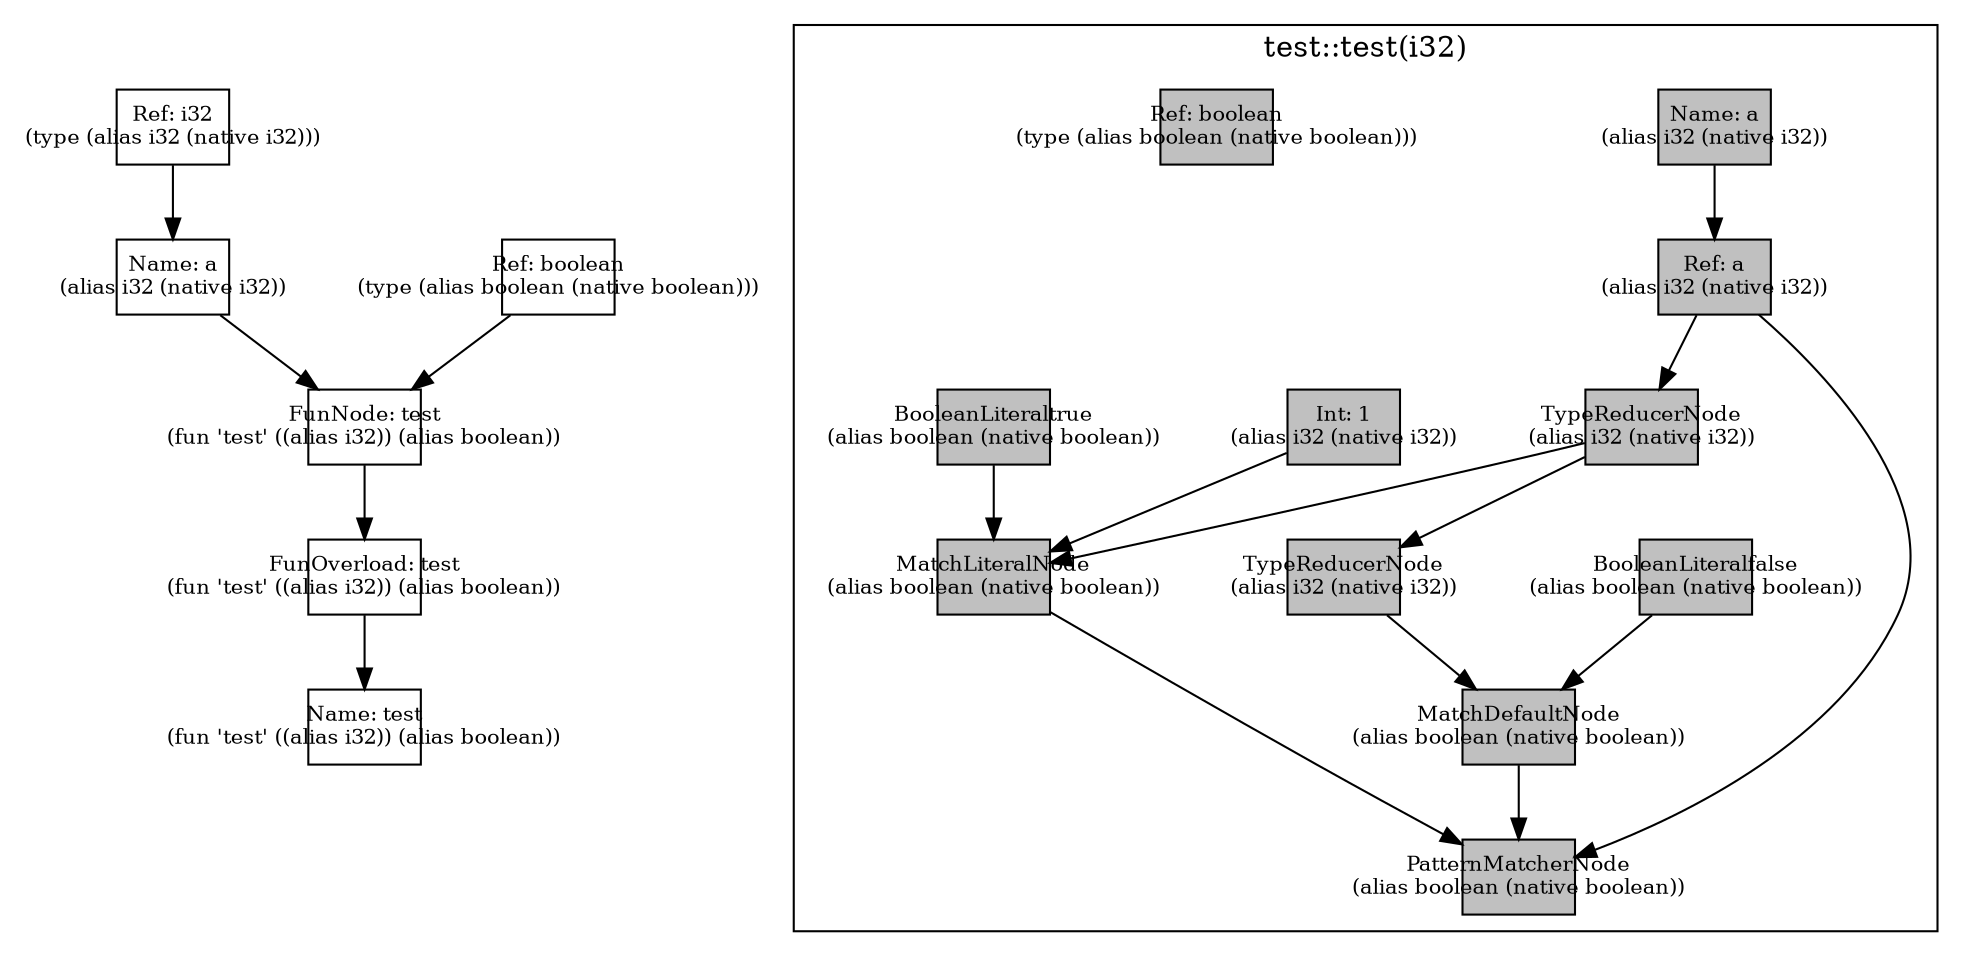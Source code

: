 digraph Document {
  node [shape=box,fixedsize=shape fontsize=10]
  1 [label="FunOverload: test\n(fun 'test' ((alias i32)) (alias boolean))", fillcolor=grey];
  2 [label="FunNode: test\n(fun 'test' ((alias i32)) (alias boolean))", fillcolor=grey];
  3 [label="Ref: i32\n(type (alias i32 (native i32)))", fillcolor=grey];
  4 [label="Name: a\n(alias i32 (native i32))", fillcolor=grey];
  5 [label="Ref: boolean\n(type (alias boolean (native boolean)))", fillcolor=grey];
  6 [label="Name: test\n(fun 'test' ((alias i32)) (alias boolean))", fillcolor=grey];
  subgraph cluster0 {
    node [style=filled, fillcolor=grey];
    7 [label="Name: a\n(alias i32 (native i32))", fillcolor=grey];
    8 [label="PatternMatcherNode\n(alias boolean (native boolean))", fillcolor=grey];
    9 [label="Ref: a\n(alias i32 (native i32))", fillcolor=grey];
    10 [label="MatchLiteralNode\n(alias boolean (native boolean))", fillcolor=grey];
    11 [label="Int: 1\n(alias i32 (native i32))", fillcolor=grey];
    12 [label="BooleanLiteraltrue\n(alias boolean (native boolean))", fillcolor=grey];
    13 [label="TypeReducerNode\n(alias i32 (native i32))", fillcolor=grey];
    14 [label="MatchDefaultNode\n(alias boolean (native boolean))", fillcolor=grey];
    15 [label="BooleanLiteralfalse\n(alias boolean (native boolean))", fillcolor=grey];
    16 [label="TypeReducerNode\n(alias i32 (native i32))", fillcolor=grey];
    17 [label="Ref: boolean\n(type (alias boolean (native boolean)))", fillcolor=grey];
    7 -> 9[taillabel="" labeldistance="1" fontname="times  italic" fontsize = 10 color="black" ];
    9 -> 8[taillabel="" labeldistance="1" fontname="times  italic" fontsize = 10 color="black" ];
    9 -> 13[taillabel="" labeldistance="1" fontname="times  italic" fontsize = 10 color="black" ];
    10 -> 8[taillabel="" labeldistance="1" fontname="times  italic" fontsize = 10 color="black" ];
    11 -> 10[taillabel="" labeldistance="1" fontname="times  italic" fontsize = 10 color="black" ];
    12 -> 10[taillabel="" labeldistance="1" fontname="times  italic" fontsize = 10 color="black" ];
    13 -> 10[taillabel="" labeldistance="1" fontname="times  italic" fontsize = 10 color="black" ];
    13 -> 16[taillabel="" labeldistance="1" fontname="times  italic" fontsize = 10 color="black" ];
    14 -> 8[taillabel="" labeldistance="1" fontname="times  italic" fontsize = 10 color="black" ];
    15 -> 14[taillabel="" labeldistance="1" fontname="times  italic" fontsize = 10 color="black" ];
    16 -> 14[taillabel="" labeldistance="1" fontname="times  italic" fontsize = 10 color="black" ];
  label = "test::test(i32)";
}
  1 -> 6[taillabel="" labeldistance="1" fontname="times  italic" fontsize = 10 color="black" ];
  2 -> 1[taillabel="" labeldistance="1" fontname="times  italic" fontsize = 10 color="black" ];
  3 -> 4[taillabel="" labeldistance="1" fontname="times  italic" fontsize = 10 color="black" ];
  4 -> 2[taillabel="" labeldistance="1" fontname="times  italic" fontsize = 10 color="black" ];
  5 -> 2[taillabel="" labeldistance="1" fontname="times  italic" fontsize = 10 color="black" ];
  label="";
}
